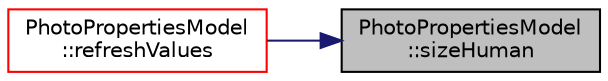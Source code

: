 digraph "PhotoPropertiesModel::sizeHuman"
{
 // LATEX_PDF_SIZE
  edge [fontname="Helvetica",fontsize="10",labelfontname="Helvetica",labelfontsize="10"];
  node [fontname="Helvetica",fontsize="10",shape=record];
  rankdir="RL";
  Node1 [label="PhotoPropertiesModel\l::sizeHuman",height=0.2,width=0.4,color="black", fillcolor="grey75", style="filled", fontcolor="black",tooltip=" "];
  Node1 -> Node2 [dir="back",color="midnightblue",fontsize="10",style="solid",fontname="Helvetica"];
  Node2 [label="PhotoPropertiesModel\l::refreshValues",height=0.2,width=0.4,color="red", fillcolor="white", style="filled",URL="$class_photo_properties_model.html#ab8244b190ee20db111903aadb6c62183",tooltip=" "];
}
